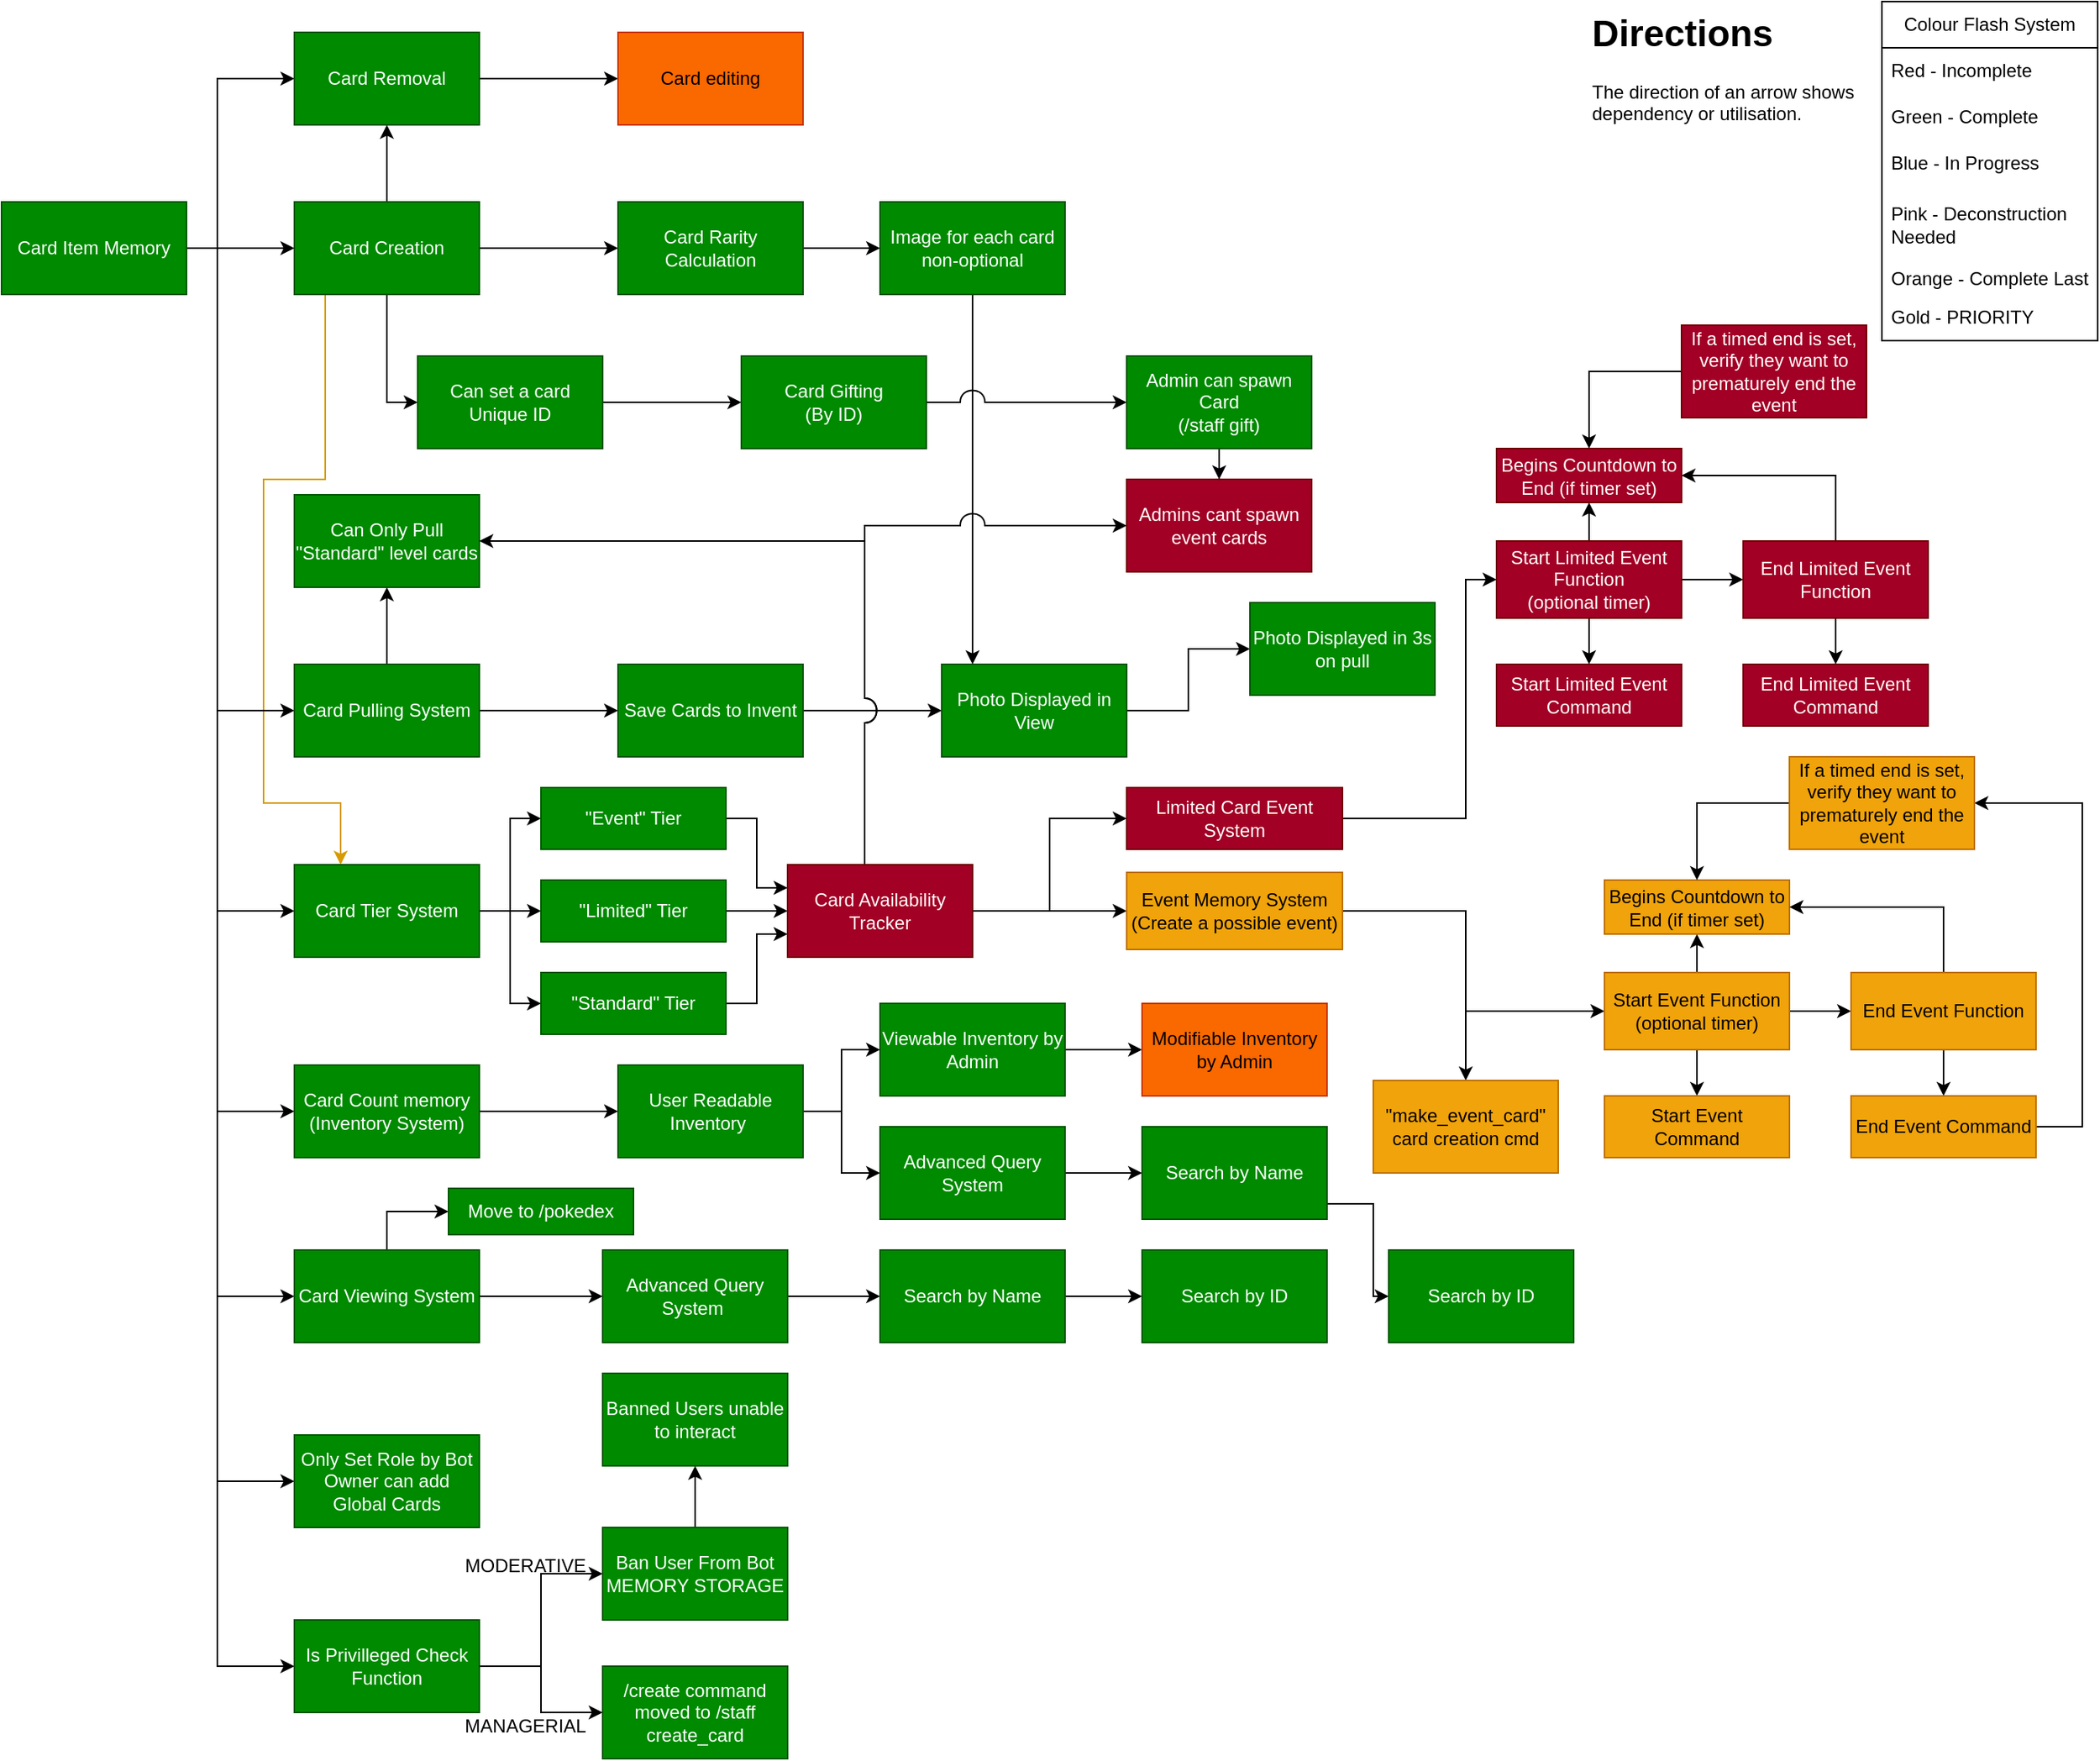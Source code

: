 <mxfile version="27.0.2">
  <diagram name="Page-1" id="VuOHGxyIhAAINdgDTFCT">
    <mxGraphModel dx="1188" dy="701" grid="1" gridSize="10" guides="1" tooltips="1" connect="1" arrows="1" fold="1" page="1" pageScale="1" pageWidth="1400" pageHeight="1200" math="0" shadow="0">
      <root>
        <mxCell id="0" />
        <mxCell id="1" parent="0" />
        <mxCell id="pB03gOQXnPwzzRDHyuBl-6" value="" style="edgeStyle=orthogonalEdgeStyle;rounded=0;orthogonalLoop=1;jettySize=auto;html=1;" parent="1" source="pB03gOQXnPwzzRDHyuBl-1" target="pB03gOQXnPwzzRDHyuBl-5" edge="1">
          <mxGeometry relative="1" as="geometry" />
        </mxCell>
        <mxCell id="pB03gOQXnPwzzRDHyuBl-54" value="" style="edgeStyle=orthogonalEdgeStyle;rounded=0;orthogonalLoop=1;jettySize=auto;html=1;" parent="1" source="pB03gOQXnPwzzRDHyuBl-1" target="pB03gOQXnPwzzRDHyuBl-52" edge="1">
          <mxGeometry relative="1" as="geometry" />
        </mxCell>
        <mxCell id="xh6JLx4Z2FLlokLm3iLa-2" style="edgeStyle=orthogonalEdgeStyle;rounded=0;orthogonalLoop=1;jettySize=auto;html=1;entryX=0;entryY=0.5;entryDx=0;entryDy=0;" parent="1" source="pB03gOQXnPwzzRDHyuBl-1" target="xh6JLx4Z2FLlokLm3iLa-1" edge="1">
          <mxGeometry relative="1" as="geometry" />
        </mxCell>
        <mxCell id="wAaWJtf0U_tvFRP9rB3A-27" style="edgeStyle=orthogonalEdgeStyle;rounded=0;orthogonalLoop=1;jettySize=auto;html=1;entryX=0.25;entryY=0;entryDx=0;entryDy=0;jumpStyle=arc;jumpSize=16;fillColor=#ffe6cc;strokeColor=#d79b00;" parent="1" source="pB03gOQXnPwzzRDHyuBl-1" target="wAaWJtf0U_tvFRP9rB3A-10" edge="1">
          <mxGeometry relative="1" as="geometry">
            <Array as="points">
              <mxPoint x="240" y="330" />
              <mxPoint x="200" y="330" />
              <mxPoint x="200" y="540" />
              <mxPoint x="250" y="540" />
            </Array>
          </mxGeometry>
        </mxCell>
        <mxCell id="pB03gOQXnPwzzRDHyuBl-1" value="Card Creation" style="rounded=0;whiteSpace=wrap;html=1;fillColor=#008a00;fontColor=#ffffff;strokeColor=#005700;" parent="1" vertex="1">
          <mxGeometry x="220" y="150" width="120" height="60" as="geometry" />
        </mxCell>
        <mxCell id="pB03gOQXnPwzzRDHyuBl-3" value="" style="edgeStyle=orthogonalEdgeStyle;rounded=0;orthogonalLoop=1;jettySize=auto;html=1;" parent="1" source="pB03gOQXnPwzzRDHyuBl-2" target="pB03gOQXnPwzzRDHyuBl-1" edge="1">
          <mxGeometry relative="1" as="geometry" />
        </mxCell>
        <mxCell id="pB03gOQXnPwzzRDHyuBl-13" style="edgeStyle=orthogonalEdgeStyle;rounded=0;orthogonalLoop=1;jettySize=auto;html=1;entryX=0;entryY=0.5;entryDx=0;entryDy=0;" parent="1" source="pB03gOQXnPwzzRDHyuBl-2" target="pB03gOQXnPwzzRDHyuBl-12" edge="1">
          <mxGeometry relative="1" as="geometry">
            <Array as="points">
              <mxPoint x="170" y="180" />
              <mxPoint x="170" y="860" />
            </Array>
          </mxGeometry>
        </mxCell>
        <mxCell id="pB03gOQXnPwzzRDHyuBl-19" style="edgeStyle=orthogonalEdgeStyle;rounded=0;orthogonalLoop=1;jettySize=auto;html=1;entryX=0;entryY=0.5;entryDx=0;entryDy=0;" parent="1" source="pB03gOQXnPwzzRDHyuBl-2" target="pB03gOQXnPwzzRDHyuBl-4" edge="1">
          <mxGeometry relative="1" as="geometry">
            <Array as="points">
              <mxPoint x="170" y="180" />
              <mxPoint x="170" y="740" />
            </Array>
          </mxGeometry>
        </mxCell>
        <mxCell id="pB03gOQXnPwzzRDHyuBl-22" style="edgeStyle=orthogonalEdgeStyle;rounded=0;orthogonalLoop=1;jettySize=auto;html=1;entryX=0;entryY=0.5;entryDx=0;entryDy=0;" parent="1" source="pB03gOQXnPwzzRDHyuBl-2" target="pB03gOQXnPwzzRDHyuBl-21" edge="1">
          <mxGeometry relative="1" as="geometry">
            <Array as="points">
              <mxPoint x="170" y="180" />
              <mxPoint x="170" y="480" />
            </Array>
          </mxGeometry>
        </mxCell>
        <mxCell id="pB03gOQXnPwzzRDHyuBl-53" style="edgeStyle=orthogonalEdgeStyle;rounded=0;orthogonalLoop=1;jettySize=auto;html=1;entryX=0;entryY=0.5;entryDx=0;entryDy=0;" parent="1" source="pB03gOQXnPwzzRDHyuBl-2" target="pB03gOQXnPwzzRDHyuBl-52" edge="1">
          <mxGeometry relative="1" as="geometry">
            <Array as="points">
              <mxPoint x="170" y="180" />
              <mxPoint x="170" y="70" />
            </Array>
          </mxGeometry>
        </mxCell>
        <mxCell id="xh6JLx4Z2FLlokLm3iLa-30" style="edgeStyle=orthogonalEdgeStyle;rounded=0;orthogonalLoop=1;jettySize=auto;html=1;entryX=0;entryY=0.5;entryDx=0;entryDy=0;" parent="1" source="pB03gOQXnPwzzRDHyuBl-2" target="xh6JLx4Z2FLlokLm3iLa-29" edge="1">
          <mxGeometry relative="1" as="geometry">
            <Array as="points">
              <mxPoint x="170" y="180" />
              <mxPoint x="170" y="1100" />
            </Array>
          </mxGeometry>
        </mxCell>
        <mxCell id="wAaWJtf0U_tvFRP9rB3A-2" style="edgeStyle=orthogonalEdgeStyle;rounded=0;orthogonalLoop=1;jettySize=auto;html=1;entryX=0;entryY=0.5;entryDx=0;entryDy=0;" parent="1" source="pB03gOQXnPwzzRDHyuBl-2" target="pB03gOQXnPwzzRDHyuBl-43" edge="1">
          <mxGeometry relative="1" as="geometry">
            <Array as="points">
              <mxPoint x="170" y="180" />
              <mxPoint x="170" y="980" />
            </Array>
          </mxGeometry>
        </mxCell>
        <mxCell id="wAaWJtf0U_tvFRP9rB3A-11" style="edgeStyle=orthogonalEdgeStyle;rounded=0;orthogonalLoop=1;jettySize=auto;html=1;entryX=0;entryY=0.5;entryDx=0;entryDy=0;" parent="1" source="pB03gOQXnPwzzRDHyuBl-2" target="wAaWJtf0U_tvFRP9rB3A-10" edge="1">
          <mxGeometry relative="1" as="geometry">
            <Array as="points">
              <mxPoint x="170" y="180" />
              <mxPoint x="170" y="610" />
            </Array>
          </mxGeometry>
        </mxCell>
        <mxCell id="pB03gOQXnPwzzRDHyuBl-2" value="Card Item Memory" style="rounded=0;whiteSpace=wrap;html=1;fillColor=#008a00;fontColor=#ffffff;strokeColor=#005700;" parent="1" vertex="1">
          <mxGeometry x="30" y="150" width="120" height="60" as="geometry" />
        </mxCell>
        <mxCell id="pB03gOQXnPwzzRDHyuBl-9" value="" style="edgeStyle=orthogonalEdgeStyle;rounded=0;orthogonalLoop=1;jettySize=auto;html=1;" parent="1" source="pB03gOQXnPwzzRDHyuBl-4" target="pB03gOQXnPwzzRDHyuBl-7" edge="1">
          <mxGeometry relative="1" as="geometry" />
        </mxCell>
        <mxCell id="pB03gOQXnPwzzRDHyuBl-4" value="Card Count memory&lt;div&gt;(Inventory System)&lt;/div&gt;" style="rounded=0;whiteSpace=wrap;html=1;fillColor=#008a00;fontColor=#ffffff;strokeColor=#005700;" parent="1" vertex="1">
          <mxGeometry x="220" y="710" width="120" height="60" as="geometry" />
        </mxCell>
        <mxCell id="pB03gOQXnPwzzRDHyuBl-11" value="" style="edgeStyle=orthogonalEdgeStyle;rounded=0;orthogonalLoop=1;jettySize=auto;html=1;" parent="1" source="pB03gOQXnPwzzRDHyuBl-5" target="pB03gOQXnPwzzRDHyuBl-10" edge="1">
          <mxGeometry relative="1" as="geometry" />
        </mxCell>
        <mxCell id="pB03gOQXnPwzzRDHyuBl-5" value="Card Rarity Calculation" style="rounded=0;whiteSpace=wrap;html=1;fillColor=#008a00;fontColor=#ffffff;strokeColor=#005700;" parent="1" vertex="1">
          <mxGeometry x="430" y="150" width="120" height="60" as="geometry" />
        </mxCell>
        <mxCell id="xh6JLx4Z2FLlokLm3iLa-15" value="" style="edgeStyle=orthogonalEdgeStyle;rounded=0;orthogonalLoop=1;jettySize=auto;html=1;" parent="1" source="pB03gOQXnPwzzRDHyuBl-7" target="xh6JLx4Z2FLlokLm3iLa-14" edge="1">
          <mxGeometry relative="1" as="geometry" />
        </mxCell>
        <mxCell id="xh6JLx4Z2FLlokLm3iLa-19" style="edgeStyle=orthogonalEdgeStyle;rounded=0;orthogonalLoop=1;jettySize=auto;html=1;entryX=0;entryY=0.5;entryDx=0;entryDy=0;" parent="1" source="pB03gOQXnPwzzRDHyuBl-7" target="xh6JLx4Z2FLlokLm3iLa-18" edge="1">
          <mxGeometry relative="1" as="geometry" />
        </mxCell>
        <mxCell id="pB03gOQXnPwzzRDHyuBl-7" value="User Readable&lt;div&gt;Inventory&amp;nbsp;&lt;/div&gt;" style="rounded=0;whiteSpace=wrap;html=1;fillColor=#008a00;fontColor=#ffffff;strokeColor=#005700;" parent="1" vertex="1">
          <mxGeometry x="430" y="710" width="120" height="60" as="geometry" />
        </mxCell>
        <mxCell id="pB03gOQXnPwzzRDHyuBl-27" value="" style="edgeStyle=orthogonalEdgeStyle;rounded=0;orthogonalLoop=1;jettySize=auto;html=1;" parent="1" source="pB03gOQXnPwzzRDHyuBl-10" target="pB03gOQXnPwzzRDHyuBl-25" edge="1">
          <mxGeometry relative="1" as="geometry">
            <Array as="points">
              <mxPoint x="660" y="310" />
              <mxPoint x="660" y="310" />
            </Array>
          </mxGeometry>
        </mxCell>
        <mxCell id="pB03gOQXnPwzzRDHyuBl-10" value="Image for each card&lt;div&gt;non-optional&lt;/div&gt;" style="rounded=0;whiteSpace=wrap;html=1;fillColor=#008a00;fontColor=#ffffff;strokeColor=#005700;" parent="1" vertex="1">
          <mxGeometry x="600" y="150" width="120" height="60" as="geometry" />
        </mxCell>
        <mxCell id="pB03gOQXnPwzzRDHyuBl-15" value="" style="edgeStyle=orthogonalEdgeStyle;rounded=0;orthogonalLoop=1;jettySize=auto;html=1;" parent="1" source="pB03gOQXnPwzzRDHyuBl-12" target="pB03gOQXnPwzzRDHyuBl-14" edge="1">
          <mxGeometry relative="1" as="geometry" />
        </mxCell>
        <mxCell id="WWe20naChPC3Fc8F13mq-6" style="edgeStyle=orthogonalEdgeStyle;rounded=0;orthogonalLoop=1;jettySize=auto;html=1;entryX=0;entryY=0.5;entryDx=0;entryDy=0;" parent="1" source="pB03gOQXnPwzzRDHyuBl-12" target="WWe20naChPC3Fc8F13mq-5" edge="1">
          <mxGeometry relative="1" as="geometry" />
        </mxCell>
        <mxCell id="pB03gOQXnPwzzRDHyuBl-12" value="Card Viewing System" style="rounded=0;whiteSpace=wrap;html=1;fillColor=#008a00;fontColor=#ffffff;strokeColor=#005700;" parent="1" vertex="1">
          <mxGeometry x="220" y="830" width="120" height="60" as="geometry" />
        </mxCell>
        <mxCell id="xh6JLx4Z2FLlokLm3iLa-28" value="" style="edgeStyle=orthogonalEdgeStyle;rounded=0;orthogonalLoop=1;jettySize=auto;html=1;" parent="1" source="pB03gOQXnPwzzRDHyuBl-14" target="xh6JLx4Z2FLlokLm3iLa-26" edge="1">
          <mxGeometry relative="1" as="geometry" />
        </mxCell>
        <mxCell id="pB03gOQXnPwzzRDHyuBl-14" value="Advanced Query System&amp;nbsp;" style="rounded=0;whiteSpace=wrap;html=1;fillColor=#008a00;fontColor=#ffffff;strokeColor=#005700;" parent="1" vertex="1">
          <mxGeometry x="420" y="830" width="120" height="60" as="geometry" />
        </mxCell>
        <mxCell id="pB03gOQXnPwzzRDHyuBl-24" value="" style="edgeStyle=orthogonalEdgeStyle;rounded=0;orthogonalLoop=1;jettySize=auto;html=1;" parent="1" source="pB03gOQXnPwzzRDHyuBl-21" target="pB03gOQXnPwzzRDHyuBl-23" edge="1">
          <mxGeometry relative="1" as="geometry" />
        </mxCell>
        <mxCell id="wAaWJtf0U_tvFRP9rB3A-9" value="" style="edgeStyle=orthogonalEdgeStyle;rounded=0;orthogonalLoop=1;jettySize=auto;html=1;" parent="1" source="pB03gOQXnPwzzRDHyuBl-21" target="wAaWJtf0U_tvFRP9rB3A-8" edge="1">
          <mxGeometry relative="1" as="geometry" />
        </mxCell>
        <mxCell id="pB03gOQXnPwzzRDHyuBl-21" value="Card Pulling System" style="rounded=0;whiteSpace=wrap;html=1;fillColor=#008a00;fontColor=#ffffff;strokeColor=#005700;" parent="1" vertex="1">
          <mxGeometry x="220" y="450" width="120" height="60" as="geometry" />
        </mxCell>
        <mxCell id="pB03gOQXnPwzzRDHyuBl-26" value="" style="edgeStyle=orthogonalEdgeStyle;rounded=0;orthogonalLoop=1;jettySize=auto;html=1;" parent="1" source="pB03gOQXnPwzzRDHyuBl-23" target="pB03gOQXnPwzzRDHyuBl-25" edge="1">
          <mxGeometry relative="1" as="geometry" />
        </mxCell>
        <mxCell id="pB03gOQXnPwzzRDHyuBl-23" value="Save Cards to Invent" style="rounded=0;whiteSpace=wrap;html=1;fillColor=#008a00;fontColor=#ffffff;strokeColor=#005700;" parent="1" vertex="1">
          <mxGeometry x="430" y="450" width="120" height="60" as="geometry" />
        </mxCell>
        <mxCell id="WWe20naChPC3Fc8F13mq-10" value="" style="edgeStyle=orthogonalEdgeStyle;rounded=0;orthogonalLoop=1;jettySize=auto;html=1;" parent="1" source="pB03gOQXnPwzzRDHyuBl-25" target="WWe20naChPC3Fc8F13mq-9" edge="1">
          <mxGeometry relative="1" as="geometry" />
        </mxCell>
        <mxCell id="pB03gOQXnPwzzRDHyuBl-25" value="Photo Displayed in View" style="rounded=0;whiteSpace=wrap;html=1;fillColor=#008a00;fontColor=#ffffff;strokeColor=#005700;" parent="1" vertex="1">
          <mxGeometry x="640" y="450" width="120" height="60" as="geometry" />
        </mxCell>
        <mxCell id="pB03gOQXnPwzzRDHyuBl-31" value="" style="edgeStyle=orthogonalEdgeStyle;rounded=0;orthogonalLoop=1;jettySize=auto;html=1;" parent="1" edge="1">
          <mxGeometry relative="1" as="geometry">
            <mxPoint x="440" y="980" as="targetPoint" />
          </mxGeometry>
        </mxCell>
        <mxCell id="pB03gOQXnPwzzRDHyuBl-33" value="" style="edgeStyle=orthogonalEdgeStyle;rounded=0;orthogonalLoop=1;jettySize=auto;html=1;" parent="1" edge="1">
          <mxGeometry relative="1" as="geometry">
            <mxPoint x="650" y="980" as="targetPoint" />
          </mxGeometry>
        </mxCell>
        <mxCell id="pB03gOQXnPwzzRDHyuBl-43" value="Only Set Role by Bot Owner can add Global Cards" style="rounded=0;whiteSpace=wrap;html=1;fillColor=#008a00;fontColor=#ffffff;strokeColor=#005700;" parent="1" vertex="1">
          <mxGeometry x="220" y="950" width="120" height="60" as="geometry" />
        </mxCell>
        <mxCell id="pB03gOQXnPwzzRDHyuBl-56" value="" style="edgeStyle=orthogonalEdgeStyle;rounded=0;orthogonalLoop=1;jettySize=auto;html=1;" parent="1" source="pB03gOQXnPwzzRDHyuBl-52" target="pB03gOQXnPwzzRDHyuBl-55" edge="1">
          <mxGeometry relative="1" as="geometry" />
        </mxCell>
        <mxCell id="pB03gOQXnPwzzRDHyuBl-52" value="Card Removal" style="rounded=0;whiteSpace=wrap;html=1;fillColor=#008a00;fontColor=#ffffff;strokeColor=#005700;" parent="1" vertex="1">
          <mxGeometry x="220" y="40" width="120" height="60" as="geometry" />
        </mxCell>
        <mxCell id="pB03gOQXnPwzzRDHyuBl-55" value="Card editing" style="rounded=0;whiteSpace=wrap;html=1;fillColor=#fa6800;fontColor=#000000;strokeColor=#C73500;" parent="1" vertex="1">
          <mxGeometry x="430" y="40" width="120" height="60" as="geometry" />
        </mxCell>
        <mxCell id="xh6JLx4Z2FLlokLm3iLa-6" value="" style="edgeStyle=orthogonalEdgeStyle;rounded=0;orthogonalLoop=1;jettySize=auto;html=1;" parent="1" source="xh6JLx4Z2FLlokLm3iLa-1" target="xh6JLx4Z2FLlokLm3iLa-5" edge="1">
          <mxGeometry relative="1" as="geometry" />
        </mxCell>
        <mxCell id="xh6JLx4Z2FLlokLm3iLa-1" value="Can set a card Unique ID" style="rounded=0;whiteSpace=wrap;html=1;fillColor=#008a00;fontColor=#ffffff;strokeColor=#005700;" parent="1" vertex="1">
          <mxGeometry x="300" y="250" width="120" height="60" as="geometry" />
        </mxCell>
        <mxCell id="xh6JLx4Z2FLlokLm3iLa-8" style="edgeStyle=orthogonalEdgeStyle;rounded=0;orthogonalLoop=1;jettySize=auto;html=1;entryX=0;entryY=0.5;entryDx=0;entryDy=0;jumpStyle=arc;jumpSize=16;" parent="1" source="xh6JLx4Z2FLlokLm3iLa-5" target="xh6JLx4Z2FLlokLm3iLa-7" edge="1">
          <mxGeometry relative="1" as="geometry" />
        </mxCell>
        <mxCell id="xh6JLx4Z2FLlokLm3iLa-5" value="Card Gifting&lt;div&gt;(By ID)&lt;/div&gt;" style="rounded=0;whiteSpace=wrap;html=1;fillColor=#008a00;fontColor=#ffffff;strokeColor=#005700;" parent="1" vertex="1">
          <mxGeometry x="510" y="250" width="120" height="60" as="geometry" />
        </mxCell>
        <mxCell id="wAaWJtf0U_tvFRP9rB3A-31" value="" style="edgeStyle=orthogonalEdgeStyle;rounded=0;orthogonalLoop=1;jettySize=auto;html=1;" parent="1" source="xh6JLx4Z2FLlokLm3iLa-7" target="wAaWJtf0U_tvFRP9rB3A-29" edge="1">
          <mxGeometry relative="1" as="geometry" />
        </mxCell>
        <mxCell id="xh6JLx4Z2FLlokLm3iLa-7" value="Admin can spawn Card&lt;div&gt;(/staff gift)&lt;/div&gt;" style="rounded=0;whiteSpace=wrap;html=1;fillColor=#008a00;fontColor=#ffffff;strokeColor=#005700;" parent="1" vertex="1">
          <mxGeometry x="760" y="250" width="120" height="60" as="geometry" />
        </mxCell>
        <mxCell id="xh6JLx4Z2FLlokLm3iLa-17" value="" style="edgeStyle=orthogonalEdgeStyle;rounded=0;orthogonalLoop=1;jettySize=auto;html=1;" parent="1" source="xh6JLx4Z2FLlokLm3iLa-14" target="xh6JLx4Z2FLlokLm3iLa-16" edge="1">
          <mxGeometry relative="1" as="geometry" />
        </mxCell>
        <mxCell id="xh6JLx4Z2FLlokLm3iLa-14" value="Viewable Inventory by Admin" style="rounded=0;whiteSpace=wrap;html=1;fillColor=#008a00;fontColor=#ffffff;strokeColor=#005700;" parent="1" vertex="1">
          <mxGeometry x="600" y="670" width="120" height="60" as="geometry" />
        </mxCell>
        <mxCell id="xh6JLx4Z2FLlokLm3iLa-16" value="Modifiable Inventory by Admin" style="rounded=0;whiteSpace=wrap;html=1;fillColor=#fa6800;fontColor=#000000;strokeColor=#C73500;" parent="1" vertex="1">
          <mxGeometry x="770" y="670" width="120" height="60" as="geometry" />
        </mxCell>
        <mxCell id="xh6JLx4Z2FLlokLm3iLa-21" value="" style="edgeStyle=orthogonalEdgeStyle;rounded=0;orthogonalLoop=1;jettySize=auto;html=1;" parent="1" source="xh6JLx4Z2FLlokLm3iLa-18" target="xh6JLx4Z2FLlokLm3iLa-20" edge="1">
          <mxGeometry relative="1" as="geometry" />
        </mxCell>
        <mxCell id="xh6JLx4Z2FLlokLm3iLa-18" value="Advanced Query System" style="rounded=0;whiteSpace=wrap;html=1;fillColor=#008a00;fontColor=#ffffff;strokeColor=#005700;" parent="1" vertex="1">
          <mxGeometry x="600" y="750" width="120" height="60" as="geometry" />
        </mxCell>
        <mxCell id="xh6JLx4Z2FLlokLm3iLa-23" value="" style="edgeStyle=orthogonalEdgeStyle;rounded=0;orthogonalLoop=1;jettySize=auto;html=1;" parent="1" source="xh6JLx4Z2FLlokLm3iLa-20" target="xh6JLx4Z2FLlokLm3iLa-22" edge="1">
          <mxGeometry relative="1" as="geometry">
            <Array as="points">
              <mxPoint x="920" y="800" />
              <mxPoint x="920" y="860" />
            </Array>
          </mxGeometry>
        </mxCell>
        <mxCell id="xh6JLx4Z2FLlokLm3iLa-20" value="Search by Name" style="whiteSpace=wrap;html=1;rounded=0;fillColor=#008a00;fontColor=#ffffff;strokeColor=#005700;" parent="1" vertex="1">
          <mxGeometry x="770" y="750" width="120" height="60" as="geometry" />
        </mxCell>
        <mxCell id="xh6JLx4Z2FLlokLm3iLa-22" value="Search by ID" style="rounded=0;whiteSpace=wrap;html=1;fillColor=#008a00;fontColor=#ffffff;strokeColor=#005700;" parent="1" vertex="1">
          <mxGeometry x="930" y="830" width="120" height="60" as="geometry" />
        </mxCell>
        <mxCell id="xh6JLx4Z2FLlokLm3iLa-25" value="" style="edgeStyle=orthogonalEdgeStyle;rounded=0;orthogonalLoop=1;jettySize=auto;html=1;" parent="1" source="xh6JLx4Z2FLlokLm3iLa-26" target="xh6JLx4Z2FLlokLm3iLa-27" edge="1">
          <mxGeometry relative="1" as="geometry" />
        </mxCell>
        <mxCell id="xh6JLx4Z2FLlokLm3iLa-26" value="Search by Name" style="whiteSpace=wrap;html=1;rounded=0;fillColor=#008a00;fontColor=#ffffff;strokeColor=#005700;" parent="1" vertex="1">
          <mxGeometry x="600" y="830" width="120" height="60" as="geometry" />
        </mxCell>
        <mxCell id="xh6JLx4Z2FLlokLm3iLa-27" value="Search by ID" style="rounded=0;whiteSpace=wrap;html=1;fillColor=#008a00;fontColor=#ffffff;strokeColor=#005700;" parent="1" vertex="1">
          <mxGeometry x="770" y="830" width="120" height="60" as="geometry" />
        </mxCell>
        <mxCell id="xh6JLx4Z2FLlokLm3iLa-32" value="" style="edgeStyle=orthogonalEdgeStyle;rounded=0;orthogonalLoop=1;jettySize=auto;html=1;" parent="1" source="xh6JLx4Z2FLlokLm3iLa-29" target="xh6JLx4Z2FLlokLm3iLa-31" edge="1">
          <mxGeometry relative="1" as="geometry" />
        </mxCell>
        <mxCell id="WWe20naChPC3Fc8F13mq-2" style="edgeStyle=orthogonalEdgeStyle;rounded=0;orthogonalLoop=1;jettySize=auto;html=1;" parent="1" source="xh6JLx4Z2FLlokLm3iLa-29" target="WWe20naChPC3Fc8F13mq-1" edge="1">
          <mxGeometry relative="1" as="geometry" />
        </mxCell>
        <mxCell id="xh6JLx4Z2FLlokLm3iLa-29" value="Is Privilleged Check&lt;div&gt;Function&lt;/div&gt;" style="rounded=0;whiteSpace=wrap;html=1;fillColor=#008a00;fontColor=#ffffff;strokeColor=#005700;" parent="1" vertex="1">
          <mxGeometry x="220" y="1070" width="120" height="60" as="geometry" />
        </mxCell>
        <mxCell id="wAaWJtf0U_tvFRP9rB3A-4" value="" style="edgeStyle=orthogonalEdgeStyle;rounded=0;orthogonalLoop=1;jettySize=auto;html=1;" parent="1" source="xh6JLx4Z2FLlokLm3iLa-31" target="wAaWJtf0U_tvFRP9rB3A-3" edge="1">
          <mxGeometry relative="1" as="geometry" />
        </mxCell>
        <mxCell id="xh6JLx4Z2FLlokLm3iLa-31" value="Ban User From Bot&lt;div&gt;MEMORY STORAGE&lt;/div&gt;" style="rounded=0;whiteSpace=wrap;html=1;fillColor=#008a00;fontColor=#ffffff;strokeColor=#005700;" parent="1" vertex="1">
          <mxGeometry x="420" y="1010" width="120" height="60" as="geometry" />
        </mxCell>
        <mxCell id="WWe20naChPC3Fc8F13mq-1" value="/create command moved to /staff create_card" style="rounded=0;whiteSpace=wrap;html=1;fillColor=#008a00;fontColor=#ffffff;strokeColor=#005700;" parent="1" vertex="1">
          <mxGeometry x="420" y="1100" width="120" height="60" as="geometry" />
        </mxCell>
        <mxCell id="WWe20naChPC3Fc8F13mq-3" value="MODERATIVE" style="text;html=1;align=center;verticalAlign=middle;whiteSpace=wrap;rounded=0;" parent="1" vertex="1">
          <mxGeometry x="340" y="1020" width="60" height="30" as="geometry" />
        </mxCell>
        <mxCell id="WWe20naChPC3Fc8F13mq-4" value="MANAGERIAL" style="text;html=1;align=center;verticalAlign=middle;whiteSpace=wrap;rounded=0;" parent="1" vertex="1">
          <mxGeometry x="340" y="1130" width="60" height="17" as="geometry" />
        </mxCell>
        <mxCell id="WWe20naChPC3Fc8F13mq-5" value="Move to /pokedex" style="rounded=0;whiteSpace=wrap;html=1;fillColor=#008a00;fontColor=#ffffff;strokeColor=#005700;" parent="1" vertex="1">
          <mxGeometry x="320" y="790" width="120" height="30" as="geometry" />
        </mxCell>
        <mxCell id="WWe20naChPC3Fc8F13mq-9" value="Photo Displayed in 3s on pull" style="rounded=0;whiteSpace=wrap;html=1;fillColor=#008a00;fontColor=#ffffff;strokeColor=#005700;" parent="1" vertex="1">
          <mxGeometry x="840" y="410" width="120" height="60" as="geometry" />
        </mxCell>
        <mxCell id="WWe20naChPC3Fc8F13mq-11" value="Colour Flash System" style="swimlane;fontStyle=0;childLayout=stackLayout;horizontal=1;startSize=30;horizontalStack=0;resizeParent=1;resizeParentMax=0;resizeLast=0;collapsible=1;marginBottom=0;whiteSpace=wrap;html=1;gradientColor=none;rounded=0;shadow=0;glass=0;" parent="1" vertex="1">
          <mxGeometry x="1250" y="20" width="140" height="220" as="geometry" />
        </mxCell>
        <mxCell id="WWe20naChPC3Fc8F13mq-12" value="Red - Incomplete" style="text;strokeColor=none;fillColor=none;align=left;verticalAlign=middle;spacingLeft=4;spacingRight=4;overflow=hidden;points=[[0,0.5],[1,0.5]];portConstraint=eastwest;rotatable=0;whiteSpace=wrap;html=1;" parent="WWe20naChPC3Fc8F13mq-11" vertex="1">
          <mxGeometry y="30" width="140" height="30" as="geometry" />
        </mxCell>
        <mxCell id="WWe20naChPC3Fc8F13mq-13" value="Green - Complete" style="text;strokeColor=none;fillColor=none;align=left;verticalAlign=middle;spacingLeft=4;spacingRight=4;overflow=hidden;points=[[0,0.5],[1,0.5]];portConstraint=eastwest;rotatable=0;whiteSpace=wrap;html=1;" parent="WWe20naChPC3Fc8F13mq-11" vertex="1">
          <mxGeometry y="60" width="140" height="30" as="geometry" />
        </mxCell>
        <mxCell id="WWe20naChPC3Fc8F13mq-14" value="Blue - In Progress" style="text;strokeColor=none;fillColor=none;align=left;verticalAlign=middle;spacingLeft=4;spacingRight=4;overflow=hidden;points=[[0,0.5],[1,0.5]];portConstraint=eastwest;rotatable=0;whiteSpace=wrap;html=1;" parent="WWe20naChPC3Fc8F13mq-11" vertex="1">
          <mxGeometry y="90" width="140" height="30" as="geometry" />
        </mxCell>
        <mxCell id="WWe20naChPC3Fc8F13mq-15" value="Pink - Deconstruction Needed" style="text;strokeColor=none;fillColor=none;align=left;verticalAlign=middle;spacingLeft=4;spacingRight=4;overflow=hidden;points=[[0,0.5],[1,0.5]];portConstraint=eastwest;rotatable=0;whiteSpace=wrap;html=1;" parent="WWe20naChPC3Fc8F13mq-11" vertex="1">
          <mxGeometry y="120" width="140" height="50" as="geometry" />
        </mxCell>
        <mxCell id="wAaWJtf0U_tvFRP9rB3A-49" value="Orange - Complete Last" style="text;strokeColor=none;fillColor=none;align=left;verticalAlign=middle;spacingLeft=4;spacingRight=4;overflow=hidden;points=[[0,0.5],[1,0.5]];portConstraint=eastwest;rotatable=0;whiteSpace=wrap;html=1;" parent="WWe20naChPC3Fc8F13mq-11" vertex="1">
          <mxGeometry y="170" width="140" height="20" as="geometry" />
        </mxCell>
        <mxCell id="6YqeTpMIhfhGa7pDKwlR-45" value="Gold - PRIORITY" style="text;strokeColor=none;fillColor=none;align=left;verticalAlign=middle;spacingLeft=4;spacingRight=4;overflow=hidden;points=[[0,0.5],[1,0.5]];portConstraint=eastwest;rotatable=0;whiteSpace=wrap;html=1;" parent="WWe20naChPC3Fc8F13mq-11" vertex="1">
          <mxGeometry y="190" width="140" height="30" as="geometry" />
        </mxCell>
        <mxCell id="wAaWJtf0U_tvFRP9rB3A-3" value="Banned Users unable to interact" style="rounded=0;whiteSpace=wrap;html=1;fillColor=#008a00;fontColor=#ffffff;strokeColor=#005700;" parent="1" vertex="1">
          <mxGeometry x="420" y="910" width="120" height="60" as="geometry" />
        </mxCell>
        <mxCell id="wAaWJtf0U_tvFRP9rB3A-8" value="Can Only Pull &quot;Standard&quot; level cards" style="rounded=0;whiteSpace=wrap;html=1;fillColor=#008a00;fontColor=#ffffff;strokeColor=#005700;" parent="1" vertex="1">
          <mxGeometry x="220" y="340" width="120" height="60" as="geometry" />
        </mxCell>
        <mxCell id="wAaWJtf0U_tvFRP9rB3A-13" value="" style="edgeStyle=orthogonalEdgeStyle;rounded=0;orthogonalLoop=1;jettySize=auto;html=1;" parent="1" source="wAaWJtf0U_tvFRP9rB3A-10" target="wAaWJtf0U_tvFRP9rB3A-12" edge="1">
          <mxGeometry relative="1" as="geometry">
            <Array as="points">
              <mxPoint x="360" y="610" />
              <mxPoint x="360" y="550" />
            </Array>
          </mxGeometry>
        </mxCell>
        <mxCell id="wAaWJtf0U_tvFRP9rB3A-15" value="" style="edgeStyle=orthogonalEdgeStyle;rounded=0;orthogonalLoop=1;jettySize=auto;html=1;" parent="1" source="wAaWJtf0U_tvFRP9rB3A-10" target="wAaWJtf0U_tvFRP9rB3A-14" edge="1">
          <mxGeometry relative="1" as="geometry" />
        </mxCell>
        <mxCell id="wAaWJtf0U_tvFRP9rB3A-18" style="edgeStyle=orthogonalEdgeStyle;rounded=0;orthogonalLoop=1;jettySize=auto;html=1;entryX=0;entryY=0.5;entryDx=0;entryDy=0;" parent="1" source="wAaWJtf0U_tvFRP9rB3A-10" target="wAaWJtf0U_tvFRP9rB3A-17" edge="1">
          <mxGeometry relative="1" as="geometry" />
        </mxCell>
        <mxCell id="wAaWJtf0U_tvFRP9rB3A-10" value="Card Tier System" style="rounded=0;whiteSpace=wrap;html=1;fillColor=#008a00;fontColor=#ffffff;strokeColor=#005700;" parent="1" vertex="1">
          <mxGeometry x="220" y="580" width="120" height="60" as="geometry" />
        </mxCell>
        <mxCell id="wAaWJtf0U_tvFRP9rB3A-23" style="edgeStyle=orthogonalEdgeStyle;rounded=0;orthogonalLoop=1;jettySize=auto;html=1;entryX=0;entryY=0.25;entryDx=0;entryDy=0;" parent="1" source="wAaWJtf0U_tvFRP9rB3A-12" target="wAaWJtf0U_tvFRP9rB3A-19" edge="1">
          <mxGeometry relative="1" as="geometry" />
        </mxCell>
        <mxCell id="wAaWJtf0U_tvFRP9rB3A-12" value="&quot;Event&quot; Tier" style="rounded=0;whiteSpace=wrap;html=1;fillColor=#008a00;fontColor=#ffffff;strokeColor=#005700;" parent="1" vertex="1">
          <mxGeometry x="380" y="530" width="120" height="40" as="geometry" />
        </mxCell>
        <mxCell id="wAaWJtf0U_tvFRP9rB3A-21" value="" style="edgeStyle=orthogonalEdgeStyle;rounded=0;orthogonalLoop=1;jettySize=auto;html=1;" parent="1" source="wAaWJtf0U_tvFRP9rB3A-14" target="wAaWJtf0U_tvFRP9rB3A-19" edge="1">
          <mxGeometry relative="1" as="geometry" />
        </mxCell>
        <mxCell id="wAaWJtf0U_tvFRP9rB3A-14" value="&quot;Limited&quot; Tier" style="rounded=0;whiteSpace=wrap;html=1;fillColor=#008a00;fontColor=#ffffff;strokeColor=#005700;" parent="1" vertex="1">
          <mxGeometry x="380" y="590" width="120" height="40" as="geometry" />
        </mxCell>
        <mxCell id="wAaWJtf0U_tvFRP9rB3A-24" style="edgeStyle=orthogonalEdgeStyle;rounded=0;orthogonalLoop=1;jettySize=auto;html=1;entryX=0;entryY=0.75;entryDx=0;entryDy=0;" parent="1" source="wAaWJtf0U_tvFRP9rB3A-17" target="wAaWJtf0U_tvFRP9rB3A-19" edge="1">
          <mxGeometry relative="1" as="geometry" />
        </mxCell>
        <mxCell id="wAaWJtf0U_tvFRP9rB3A-17" value="&quot;Standard&quot; Tier" style="rounded=0;whiteSpace=wrap;html=1;fillColor=#008a00;fontColor=#ffffff;strokeColor=#005700;" parent="1" vertex="1">
          <mxGeometry x="380" y="650" width="120" height="40" as="geometry" />
        </mxCell>
        <mxCell id="wAaWJtf0U_tvFRP9rB3A-30" style="edgeStyle=orthogonalEdgeStyle;rounded=0;orthogonalLoop=1;jettySize=auto;html=1;entryX=0;entryY=0.5;entryDx=0;entryDy=0;jumpStyle=arc;jumpSize=16;" parent="1" source="wAaWJtf0U_tvFRP9rB3A-19" target="wAaWJtf0U_tvFRP9rB3A-29" edge="1">
          <mxGeometry relative="1" as="geometry">
            <Array as="points">
              <mxPoint x="590" y="360" />
            </Array>
          </mxGeometry>
        </mxCell>
        <mxCell id="wAaWJtf0U_tvFRP9rB3A-33" style="edgeStyle=orthogonalEdgeStyle;rounded=0;orthogonalLoop=1;jettySize=auto;html=1;entryX=1;entryY=0.5;entryDx=0;entryDy=0;jumpStyle=arc;jumpSize=16;" parent="1" source="wAaWJtf0U_tvFRP9rB3A-19" target="wAaWJtf0U_tvFRP9rB3A-8" edge="1">
          <mxGeometry relative="1" as="geometry">
            <Array as="points">
              <mxPoint x="590" y="370" />
            </Array>
          </mxGeometry>
        </mxCell>
        <mxCell id="6YqeTpMIhfhGa7pDKwlR-27" value="" style="edgeStyle=orthogonalEdgeStyle;rounded=0;orthogonalLoop=1;jettySize=auto;html=1;" parent="1" source="wAaWJtf0U_tvFRP9rB3A-19" target="wAaWJtf0U_tvFRP9rB3A-40" edge="1">
          <mxGeometry relative="1" as="geometry" />
        </mxCell>
        <mxCell id="6YqeTpMIhfhGa7pDKwlR-29" style="edgeStyle=orthogonalEdgeStyle;rounded=0;orthogonalLoop=1;jettySize=auto;html=1;entryX=0;entryY=0.5;entryDx=0;entryDy=0;" parent="1" source="wAaWJtf0U_tvFRP9rB3A-19" target="wAaWJtf0U_tvFRP9rB3A-38" edge="1">
          <mxGeometry relative="1" as="geometry" />
        </mxCell>
        <mxCell id="wAaWJtf0U_tvFRP9rB3A-19" value="Card Availability Tracker" style="rounded=0;whiteSpace=wrap;html=1;fillColor=#a20025;fontColor=#ffffff;strokeColor=#6F0000;" parent="1" vertex="1">
          <mxGeometry x="540" y="580" width="120" height="60" as="geometry" />
        </mxCell>
        <mxCell id="wAaWJtf0U_tvFRP9rB3A-29" value="Admins cant spawn event cards" style="rounded=0;whiteSpace=wrap;html=1;fillColor=#a20025;fontColor=#ffffff;strokeColor=#6F0000;" parent="1" vertex="1">
          <mxGeometry x="760" y="330" width="120" height="60" as="geometry" />
        </mxCell>
        <mxCell id="6YqeTpMIhfhGa7pDKwlR-44" style="edgeStyle=orthogonalEdgeStyle;rounded=0;orthogonalLoop=1;jettySize=auto;html=1;entryX=0;entryY=0.5;entryDx=0;entryDy=0;" parent="1" source="wAaWJtf0U_tvFRP9rB3A-38" target="6YqeTpMIhfhGa7pDKwlR-35" edge="1">
          <mxGeometry relative="1" as="geometry">
            <Array as="points">
              <mxPoint x="980" y="550" />
              <mxPoint x="980" y="395" />
            </Array>
          </mxGeometry>
        </mxCell>
        <mxCell id="wAaWJtf0U_tvFRP9rB3A-38" value="Limited Card Event System" style="rounded=0;whiteSpace=wrap;html=1;fillColor=#a20025;fontColor=#ffffff;strokeColor=#6F0000;" parent="1" vertex="1">
          <mxGeometry x="760" y="530" width="140" height="40" as="geometry" />
        </mxCell>
        <mxCell id="6YqeTpMIhfhGa7pDKwlR-6" value="" style="edgeStyle=orthogonalEdgeStyle;rounded=0;orthogonalLoop=1;jettySize=auto;html=1;" parent="1" source="wAaWJtf0U_tvFRP9rB3A-40" target="6YqeTpMIhfhGa7pDKwlR-2" edge="1">
          <mxGeometry relative="1" as="geometry">
            <Array as="points">
              <mxPoint x="980" y="610" />
              <mxPoint x="980" y="675" />
            </Array>
          </mxGeometry>
        </mxCell>
        <mxCell id="6YqeTpMIhfhGa7pDKwlR-10" value="" style="edgeStyle=orthogonalEdgeStyle;rounded=0;orthogonalLoop=1;jettySize=auto;html=1;" parent="1" source="wAaWJtf0U_tvFRP9rB3A-40" target="6YqeTpMIhfhGa7pDKwlR-9" edge="1">
          <mxGeometry relative="1" as="geometry">
            <Array as="points">
              <mxPoint x="980" y="710" />
              <mxPoint x="980" y="710" />
            </Array>
          </mxGeometry>
        </mxCell>
        <mxCell id="wAaWJtf0U_tvFRP9rB3A-40" value="Event Memory System&lt;div&gt;(Create a possible event)&lt;br&gt;&lt;/div&gt;" style="rounded=0;whiteSpace=wrap;html=1;fillColor=#f0a30a;fontColor=#000000;strokeColor=#BD7000;" parent="1" vertex="1">
          <mxGeometry x="760" y="585" width="140" height="50" as="geometry" />
        </mxCell>
        <mxCell id="6YqeTpMIhfhGa7pDKwlR-8" value="" style="edgeStyle=orthogonalEdgeStyle;rounded=0;orthogonalLoop=1;jettySize=auto;html=1;" parent="1" source="6YqeTpMIhfhGa7pDKwlR-2" target="6YqeTpMIhfhGa7pDKwlR-7" edge="1">
          <mxGeometry relative="1" as="geometry" />
        </mxCell>
        <mxCell id="6YqeTpMIhfhGa7pDKwlR-12" value="" style="edgeStyle=orthogonalEdgeStyle;rounded=0;orthogonalLoop=1;jettySize=auto;html=1;" parent="1" source="6YqeTpMIhfhGa7pDKwlR-2" target="6YqeTpMIhfhGa7pDKwlR-11" edge="1">
          <mxGeometry relative="1" as="geometry" />
        </mxCell>
        <mxCell id="6YqeTpMIhfhGa7pDKwlR-14" value="" style="edgeStyle=orthogonalEdgeStyle;rounded=0;orthogonalLoop=1;jettySize=auto;html=1;" parent="1" source="6YqeTpMIhfhGa7pDKwlR-2" target="6YqeTpMIhfhGa7pDKwlR-13" edge="1">
          <mxGeometry relative="1" as="geometry" />
        </mxCell>
        <mxCell id="6YqeTpMIhfhGa7pDKwlR-2" value="Start Event Function&lt;div&gt;(optional timer)&lt;/div&gt;" style="rounded=0;whiteSpace=wrap;html=1;fillColor=#f0a30a;fontColor=#000000;strokeColor=#BD7000;" parent="1" vertex="1">
          <mxGeometry x="1070" y="650" width="120" height="50" as="geometry" />
        </mxCell>
        <mxCell id="6YqeTpMIhfhGa7pDKwlR-7" value="Begins Countdown to End (if timer set)" style="rounded=0;whiteSpace=wrap;html=1;fillColor=#f0a30a;fontColor=#000000;strokeColor=#BD7000;" parent="1" vertex="1">
          <mxGeometry x="1070" y="590" width="120" height="35" as="geometry" />
        </mxCell>
        <mxCell id="6YqeTpMIhfhGa7pDKwlR-9" value="&quot;make_event_card&quot; card creation cmd" style="rounded=0;whiteSpace=wrap;html=1;fillColor=#f0a30a;fontColor=#000000;strokeColor=#BD7000;" parent="1" vertex="1">
          <mxGeometry x="920" y="720" width="120" height="60" as="geometry" />
        </mxCell>
        <mxCell id="6YqeTpMIhfhGa7pDKwlR-16" style="edgeStyle=orthogonalEdgeStyle;rounded=0;orthogonalLoop=1;jettySize=auto;html=1;entryX=1;entryY=0.5;entryDx=0;entryDy=0;" parent="1" source="6YqeTpMIhfhGa7pDKwlR-11" target="6YqeTpMIhfhGa7pDKwlR-7" edge="1">
          <mxGeometry relative="1" as="geometry">
            <Array as="points">
              <mxPoint x="1290" y="608" />
            </Array>
          </mxGeometry>
        </mxCell>
        <mxCell id="6YqeTpMIhfhGa7pDKwlR-19" value="" style="edgeStyle=orthogonalEdgeStyle;rounded=0;orthogonalLoop=1;jettySize=auto;html=1;" parent="1" source="6YqeTpMIhfhGa7pDKwlR-11" target="6YqeTpMIhfhGa7pDKwlR-18" edge="1">
          <mxGeometry relative="1" as="geometry" />
        </mxCell>
        <mxCell id="6YqeTpMIhfhGa7pDKwlR-11" value="End Event Function" style="rounded=0;whiteSpace=wrap;html=1;fillColor=#f0a30a;fontColor=#000000;strokeColor=#BD7000;" parent="1" vertex="1">
          <mxGeometry x="1230" y="650" width="120" height="50" as="geometry" />
        </mxCell>
        <mxCell id="6YqeTpMIhfhGa7pDKwlR-13" value="Start Event Command" style="rounded=0;whiteSpace=wrap;html=1;fillColor=#f0a30a;fontColor=#000000;strokeColor=#BD7000;" parent="1" vertex="1">
          <mxGeometry x="1070" y="730" width="120" height="40" as="geometry" />
        </mxCell>
        <mxCell id="6YqeTpMIhfhGa7pDKwlR-17" value="&lt;h1 style=&quot;margin-top: 0px;&quot;&gt;Directions&lt;/h1&gt;&lt;p&gt;The direction of an arrow shows&lt;br&gt;dependency or utilisation.&lt;/p&gt;" style="text;html=1;whiteSpace=wrap;overflow=hidden;rounded=0;" parent="1" vertex="1">
          <mxGeometry x="1060" y="20" width="180" height="120" as="geometry" />
        </mxCell>
        <mxCell id="6YqeTpMIhfhGa7pDKwlR-23" style="edgeStyle=orthogonalEdgeStyle;rounded=0;orthogonalLoop=1;jettySize=auto;html=1;entryX=1;entryY=0.5;entryDx=0;entryDy=0;" parent="1" source="6YqeTpMIhfhGa7pDKwlR-18" target="6YqeTpMIhfhGa7pDKwlR-22" edge="1">
          <mxGeometry relative="1" as="geometry">
            <Array as="points">
              <mxPoint x="1380" y="750" />
              <mxPoint x="1380" y="540" />
            </Array>
          </mxGeometry>
        </mxCell>
        <mxCell id="6YqeTpMIhfhGa7pDKwlR-18" value="End Event Command" style="rounded=0;whiteSpace=wrap;html=1;fillColor=#f0a30a;fontColor=#000000;strokeColor=#BD7000;" parent="1" vertex="1">
          <mxGeometry x="1230" y="730" width="120" height="40" as="geometry" />
        </mxCell>
        <mxCell id="6YqeTpMIhfhGa7pDKwlR-24" style="edgeStyle=orthogonalEdgeStyle;rounded=0;orthogonalLoop=1;jettySize=auto;html=1;entryX=0.5;entryY=0;entryDx=0;entryDy=0;" parent="1" source="6YqeTpMIhfhGa7pDKwlR-22" target="6YqeTpMIhfhGa7pDKwlR-7" edge="1">
          <mxGeometry relative="1" as="geometry">
            <Array as="points">
              <mxPoint x="1130" y="540" />
            </Array>
          </mxGeometry>
        </mxCell>
        <mxCell id="6YqeTpMIhfhGa7pDKwlR-22" value="If a timed end is set, verify they want to prematurely end the event" style="rounded=0;whiteSpace=wrap;html=1;fillColor=#f0a30a;fontColor=#000000;strokeColor=#BD7000;" parent="1" vertex="1">
          <mxGeometry x="1190" y="510" width="120" height="60" as="geometry" />
        </mxCell>
        <mxCell id="6YqeTpMIhfhGa7pDKwlR-32" value="" style="edgeStyle=orthogonalEdgeStyle;rounded=0;orthogonalLoop=1;jettySize=auto;html=1;" parent="1" source="6YqeTpMIhfhGa7pDKwlR-35" target="6YqeTpMIhfhGa7pDKwlR-36" edge="1">
          <mxGeometry relative="1" as="geometry" />
        </mxCell>
        <mxCell id="6YqeTpMIhfhGa7pDKwlR-33" value="" style="edgeStyle=orthogonalEdgeStyle;rounded=0;orthogonalLoop=1;jettySize=auto;html=1;" parent="1" source="6YqeTpMIhfhGa7pDKwlR-35" target="6YqeTpMIhfhGa7pDKwlR-39" edge="1">
          <mxGeometry relative="1" as="geometry" />
        </mxCell>
        <mxCell id="6YqeTpMIhfhGa7pDKwlR-34" value="" style="edgeStyle=orthogonalEdgeStyle;rounded=0;orthogonalLoop=1;jettySize=auto;html=1;" parent="1" source="6YqeTpMIhfhGa7pDKwlR-35" target="6YqeTpMIhfhGa7pDKwlR-40" edge="1">
          <mxGeometry relative="1" as="geometry" />
        </mxCell>
        <mxCell id="6YqeTpMIhfhGa7pDKwlR-35" value="Start Limited Event Function&lt;div&gt;(optional timer)&lt;/div&gt;" style="rounded=0;whiteSpace=wrap;html=1;fillColor=#a20025;fontColor=#ffffff;strokeColor=#6F0000;" parent="1" vertex="1">
          <mxGeometry x="1000" y="370" width="120" height="50" as="geometry" />
        </mxCell>
        <mxCell id="6YqeTpMIhfhGa7pDKwlR-36" value="Begins Countdown to End (if timer set)" style="rounded=0;whiteSpace=wrap;html=1;fillColor=#a20025;fontColor=#ffffff;strokeColor=#6F0000;" parent="1" vertex="1">
          <mxGeometry x="1000" y="310" width="120" height="35" as="geometry" />
        </mxCell>
        <mxCell id="6YqeTpMIhfhGa7pDKwlR-37" style="edgeStyle=orthogonalEdgeStyle;rounded=0;orthogonalLoop=1;jettySize=auto;html=1;entryX=1;entryY=0.5;entryDx=0;entryDy=0;" parent="1" source="6YqeTpMIhfhGa7pDKwlR-39" target="6YqeTpMIhfhGa7pDKwlR-36" edge="1">
          <mxGeometry relative="1" as="geometry">
            <Array as="points">
              <mxPoint x="1220" y="328" />
            </Array>
          </mxGeometry>
        </mxCell>
        <mxCell id="6YqeTpMIhfhGa7pDKwlR-38" value="" style="edgeStyle=orthogonalEdgeStyle;rounded=0;orthogonalLoop=1;jettySize=auto;html=1;" parent="1" source="6YqeTpMIhfhGa7pDKwlR-39" target="6YqeTpMIhfhGa7pDKwlR-41" edge="1">
          <mxGeometry relative="1" as="geometry" />
        </mxCell>
        <mxCell id="6YqeTpMIhfhGa7pDKwlR-39" value="End Limited Event Function" style="rounded=0;whiteSpace=wrap;html=1;fillColor=#a20025;fontColor=#ffffff;strokeColor=#6F0000;" parent="1" vertex="1">
          <mxGeometry x="1160" y="370" width="120" height="50" as="geometry" />
        </mxCell>
        <mxCell id="6YqeTpMIhfhGa7pDKwlR-40" value="Start Limited Event Command" style="rounded=0;whiteSpace=wrap;html=1;fillColor=#a20025;fontColor=#ffffff;strokeColor=#6F0000;" parent="1" vertex="1">
          <mxGeometry x="1000" y="450" width="120" height="40" as="geometry" />
        </mxCell>
        <mxCell id="6YqeTpMIhfhGa7pDKwlR-41" value="End Limited Event Command" style="rounded=0;whiteSpace=wrap;html=1;fillColor=#a20025;fontColor=#ffffff;strokeColor=#6F0000;" parent="1" vertex="1">
          <mxGeometry x="1160" y="450" width="120" height="40" as="geometry" />
        </mxCell>
        <mxCell id="6YqeTpMIhfhGa7pDKwlR-42" style="edgeStyle=orthogonalEdgeStyle;rounded=0;orthogonalLoop=1;jettySize=auto;html=1;entryX=0.5;entryY=0;entryDx=0;entryDy=0;" parent="1" source="6YqeTpMIhfhGa7pDKwlR-43" target="6YqeTpMIhfhGa7pDKwlR-36" edge="1">
          <mxGeometry relative="1" as="geometry">
            <Array as="points">
              <mxPoint x="1060" y="260" />
            </Array>
          </mxGeometry>
        </mxCell>
        <mxCell id="6YqeTpMIhfhGa7pDKwlR-43" value="If a timed end is set, verify they want to prematurely end the event" style="rounded=0;whiteSpace=wrap;html=1;fillColor=#a20025;fontColor=#ffffff;strokeColor=#6F0000;" parent="1" vertex="1">
          <mxGeometry x="1120" y="230" width="120" height="60" as="geometry" />
        </mxCell>
      </root>
    </mxGraphModel>
  </diagram>
</mxfile>
